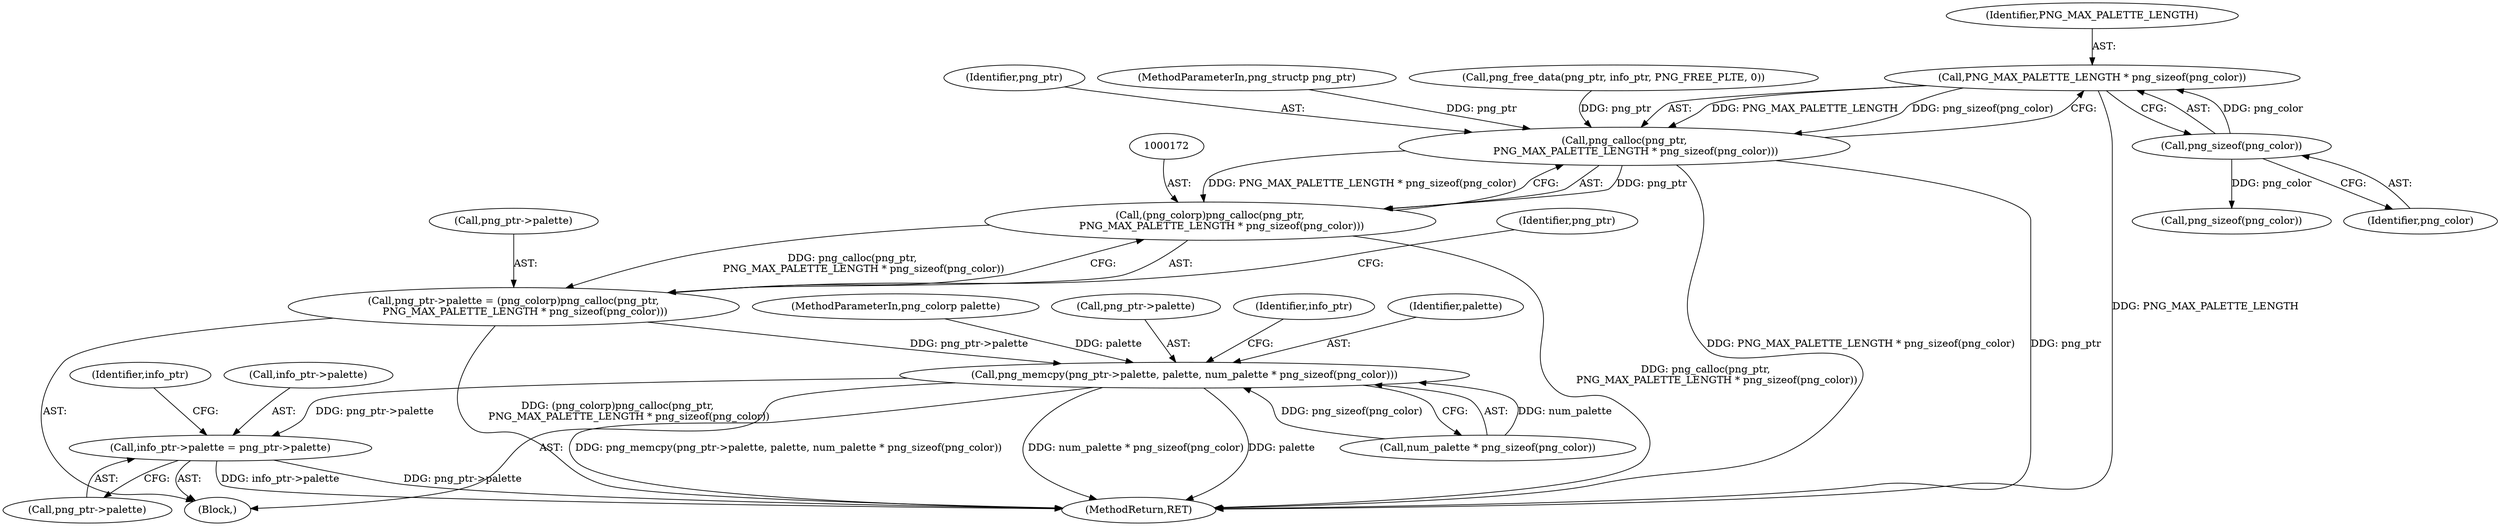 digraph "0_Chrome_7f3d85b096f66870a15b37c2f40b219b2e292693_21@API" {
"1000175" [label="(Call,PNG_MAX_PALETTE_LENGTH * png_sizeof(png_color))"];
"1000177" [label="(Call,png_sizeof(png_color))"];
"1000173" [label="(Call,png_calloc(png_ptr,\n       PNG_MAX_PALETTE_LENGTH * png_sizeof(png_color)))"];
"1000171" [label="(Call,(png_colorp)png_calloc(png_ptr,\n       PNG_MAX_PALETTE_LENGTH * png_sizeof(png_color)))"];
"1000167" [label="(Call,png_ptr->palette = (png_colorp)png_calloc(png_ptr,\n       PNG_MAX_PALETTE_LENGTH * png_sizeof(png_color)))"];
"1000179" [label="(Call,png_memcpy(png_ptr->palette, palette, num_palette * png_sizeof(png_color)))"];
"1000188" [label="(Call,info_ptr->palette = png_ptr->palette)"];
"1000189" [label="(Call,info_ptr->palette)"];
"1000184" [label="(Call,num_palette * png_sizeof(png_color))"];
"1000179" [label="(Call,png_memcpy(png_ptr->palette, palette, num_palette * png_sizeof(png_color)))"];
"1000197" [label="(Identifier,info_ptr)"];
"1000167" [label="(Call,png_ptr->palette = (png_colorp)png_calloc(png_ptr,\n       PNG_MAX_PALETTE_LENGTH * png_sizeof(png_color)))"];
"1000180" [label="(Call,png_ptr->palette)"];
"1000174" [label="(Identifier,png_ptr)"];
"1000178" [label="(Identifier,png_color)"];
"1000173" [label="(Call,png_calloc(png_ptr,\n       PNG_MAX_PALETTE_LENGTH * png_sizeof(png_color)))"];
"1000190" [label="(Identifier,info_ptr)"];
"1000186" [label="(Call,png_sizeof(png_color))"];
"1000176" [label="(Identifier,PNG_MAX_PALETTE_LENGTH)"];
"1000168" [label="(Call,png_ptr->palette)"];
"1000216" [label="(MethodReturn,RET)"];
"1000175" [label="(Call,PNG_MAX_PALETTE_LENGTH * png_sizeof(png_color))"];
"1000192" [label="(Call,png_ptr->palette)"];
"1000183" [label="(Identifier,palette)"];
"1000107" [label="(Block,)"];
"1000181" [label="(Identifier,png_ptr)"];
"1000177" [label="(Call,png_sizeof(png_color))"];
"1000171" [label="(Call,(png_colorp)png_calloc(png_ptr,\n       PNG_MAX_PALETTE_LENGTH * png_sizeof(png_color)))"];
"1000103" [label="(MethodParameterIn,png_structp png_ptr)"];
"1000162" [label="(Call,png_free_data(png_ptr, info_ptr, PNG_FREE_PLTE, 0))"];
"1000105" [label="(MethodParameterIn,png_colorp palette)"];
"1000188" [label="(Call,info_ptr->palette = png_ptr->palette)"];
"1000175" -> "1000173"  [label="AST: "];
"1000175" -> "1000177"  [label="CFG: "];
"1000176" -> "1000175"  [label="AST: "];
"1000177" -> "1000175"  [label="AST: "];
"1000173" -> "1000175"  [label="CFG: "];
"1000175" -> "1000216"  [label="DDG: PNG_MAX_PALETTE_LENGTH"];
"1000175" -> "1000173"  [label="DDG: PNG_MAX_PALETTE_LENGTH"];
"1000175" -> "1000173"  [label="DDG: png_sizeof(png_color)"];
"1000177" -> "1000175"  [label="DDG: png_color"];
"1000177" -> "1000178"  [label="CFG: "];
"1000178" -> "1000177"  [label="AST: "];
"1000177" -> "1000186"  [label="DDG: png_color"];
"1000173" -> "1000171"  [label="AST: "];
"1000174" -> "1000173"  [label="AST: "];
"1000171" -> "1000173"  [label="CFG: "];
"1000173" -> "1000216"  [label="DDG: png_ptr"];
"1000173" -> "1000216"  [label="DDG: PNG_MAX_PALETTE_LENGTH * png_sizeof(png_color)"];
"1000173" -> "1000171"  [label="DDG: png_ptr"];
"1000173" -> "1000171"  [label="DDG: PNG_MAX_PALETTE_LENGTH * png_sizeof(png_color)"];
"1000162" -> "1000173"  [label="DDG: png_ptr"];
"1000103" -> "1000173"  [label="DDG: png_ptr"];
"1000171" -> "1000167"  [label="AST: "];
"1000172" -> "1000171"  [label="AST: "];
"1000167" -> "1000171"  [label="CFG: "];
"1000171" -> "1000216"  [label="DDG: png_calloc(png_ptr,\n       PNG_MAX_PALETTE_LENGTH * png_sizeof(png_color))"];
"1000171" -> "1000167"  [label="DDG: png_calloc(png_ptr,\n       PNG_MAX_PALETTE_LENGTH * png_sizeof(png_color))"];
"1000167" -> "1000107"  [label="AST: "];
"1000168" -> "1000167"  [label="AST: "];
"1000181" -> "1000167"  [label="CFG: "];
"1000167" -> "1000216"  [label="DDG: (png_colorp)png_calloc(png_ptr,\n       PNG_MAX_PALETTE_LENGTH * png_sizeof(png_color))"];
"1000167" -> "1000179"  [label="DDG: png_ptr->palette"];
"1000179" -> "1000107"  [label="AST: "];
"1000179" -> "1000184"  [label="CFG: "];
"1000180" -> "1000179"  [label="AST: "];
"1000183" -> "1000179"  [label="AST: "];
"1000184" -> "1000179"  [label="AST: "];
"1000190" -> "1000179"  [label="CFG: "];
"1000179" -> "1000216"  [label="DDG: png_memcpy(png_ptr->palette, palette, num_palette * png_sizeof(png_color))"];
"1000179" -> "1000216"  [label="DDG: num_palette * png_sizeof(png_color)"];
"1000179" -> "1000216"  [label="DDG: palette"];
"1000105" -> "1000179"  [label="DDG: palette"];
"1000184" -> "1000179"  [label="DDG: num_palette"];
"1000184" -> "1000179"  [label="DDG: png_sizeof(png_color)"];
"1000179" -> "1000188"  [label="DDG: png_ptr->palette"];
"1000188" -> "1000107"  [label="AST: "];
"1000188" -> "1000192"  [label="CFG: "];
"1000189" -> "1000188"  [label="AST: "];
"1000192" -> "1000188"  [label="AST: "];
"1000197" -> "1000188"  [label="CFG: "];
"1000188" -> "1000216"  [label="DDG: info_ptr->palette"];
"1000188" -> "1000216"  [label="DDG: png_ptr->palette"];
}
